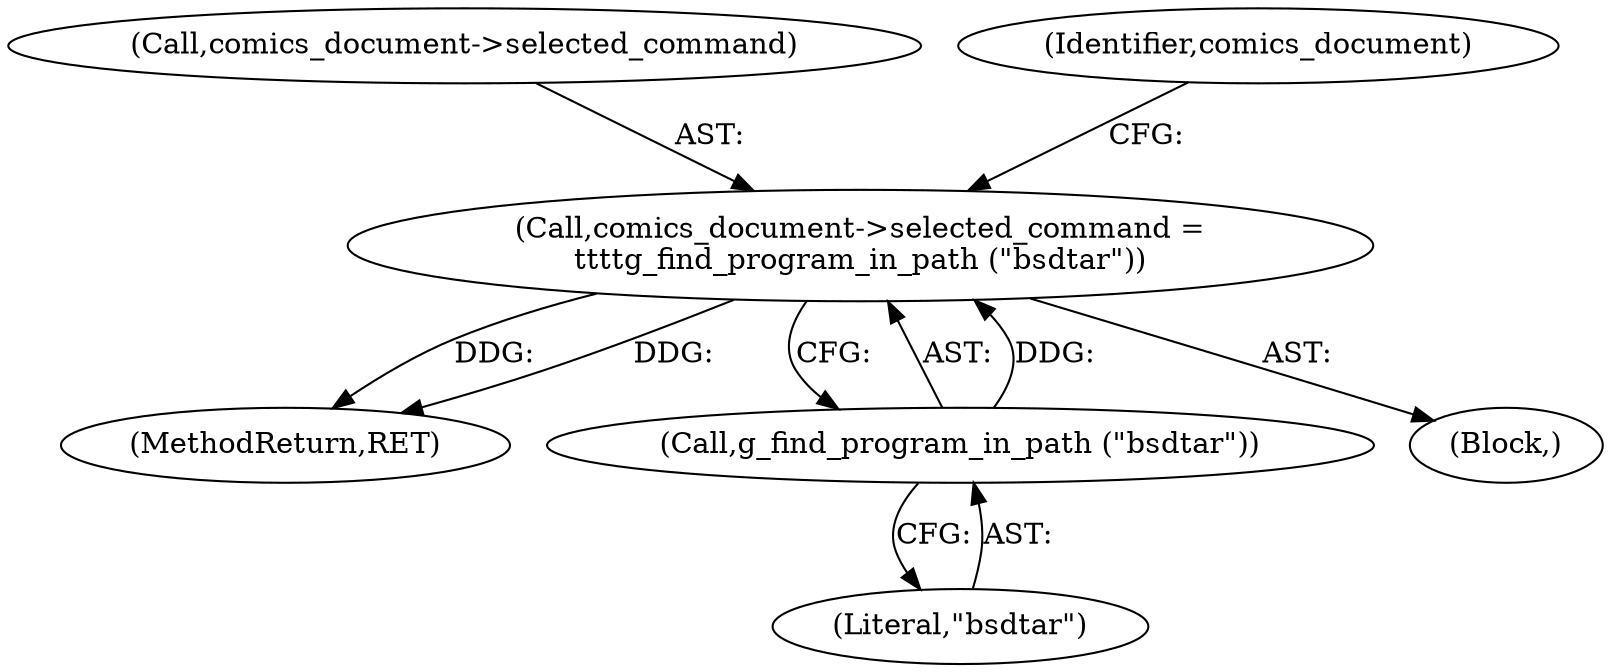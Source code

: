digraph "0_evince_717df38fd8509bf883b70d680c9b1b3cf36732ee@pointer" {
"1000307" [label="(Call,comics_document->selected_command =\n\t\t\t\tg_find_program_in_path (\"bsdtar\"))"];
"1000311" [label="(Call,g_find_program_in_path (\"bsdtar\"))"];
"1000472" [label="(MethodReturn,RET)"];
"1000307" [label="(Call,comics_document->selected_command =\n\t\t\t\tg_find_program_in_path (\"bsdtar\"))"];
"1000312" [label="(Literal,\"bsdtar\")"];
"1000308" [label="(Call,comics_document->selected_command)"];
"1000315" [label="(Identifier,comics_document)"];
"1000311" [label="(Call,g_find_program_in_path (\"bsdtar\"))"];
"1000242" [label="(Block,)"];
"1000307" -> "1000242"  [label="AST: "];
"1000307" -> "1000311"  [label="CFG: "];
"1000308" -> "1000307"  [label="AST: "];
"1000311" -> "1000307"  [label="AST: "];
"1000315" -> "1000307"  [label="CFG: "];
"1000307" -> "1000472"  [label="DDG: "];
"1000307" -> "1000472"  [label="DDG: "];
"1000311" -> "1000307"  [label="DDG: "];
"1000311" -> "1000312"  [label="CFG: "];
"1000312" -> "1000311"  [label="AST: "];
}
